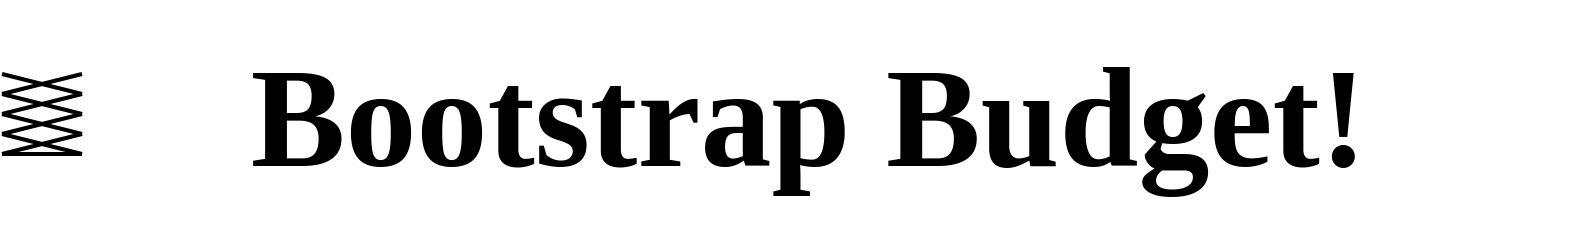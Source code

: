 <mxfile version="13.7.5" type="github">
  <diagram id="gZp7eF5JisObGVU2_pwe" name="Page-1">
    <mxGraphModel dx="985" dy="610" grid="1" gridSize="10" guides="1" tooltips="1" connect="1" arrows="1" fold="1" page="1" pageScale="1" pageWidth="850" pageHeight="1100" math="0" shadow="0">
      <root>
        <mxCell id="0" />
        <mxCell id="1" parent="0" />
        <mxCell id="Cg9prxOcWITBTzDmngM3-1" value="&lt;h1&gt;&lt;font style=&quot;font-size: 71px&quot; face=&quot;Lucida Console&quot;&gt;Bootstrap Budget!&lt;/font&gt;&lt;/h1&gt;" style="text;html=1;strokeColor=none;fillColor=none;align=center;verticalAlign=middle;whiteSpace=wrap;rounded=0;fontStyle=0;" vertex="1" parent="1">
          <mxGeometry x="64" y="22" width="771" height="85" as="geometry" />
        </mxCell>
        <mxCell id="Cg9prxOcWITBTzDmngM3-2" value="" style="endArrow=none;html=1;fontStyle=1;strokeWidth=2;curved=1;" edge="1" parent="1">
          <mxGeometry width="50" height="50" relative="1" as="geometry">
            <mxPoint x="46" y="43" as="sourcePoint" />
            <mxPoint x="86" y="53" as="targetPoint" />
          </mxGeometry>
        </mxCell>
        <mxCell id="Cg9prxOcWITBTzDmngM3-3" value="" style="endArrow=none;html=1;fontStyle=1;strokeWidth=2;curved=1;" edge="1" parent="1">
          <mxGeometry width="50" height="50" relative="1" as="geometry">
            <mxPoint x="46" y="53" as="sourcePoint" />
            <mxPoint x="86" y="43" as="targetPoint" />
          </mxGeometry>
        </mxCell>
        <mxCell id="Cg9prxOcWITBTzDmngM3-4" value="" style="endArrow=none;html=1;fontStyle=1;strokeWidth=2;curved=1;" edge="1" parent="1">
          <mxGeometry width="50" height="50" relative="1" as="geometry">
            <mxPoint x="46" y="63" as="sourcePoint" />
            <mxPoint x="86" y="53" as="targetPoint" />
          </mxGeometry>
        </mxCell>
        <mxCell id="Cg9prxOcWITBTzDmngM3-5" value="" style="endArrow=none;html=1;fontStyle=1;strokeWidth=2;curved=1;" edge="1" parent="1">
          <mxGeometry width="50" height="50" relative="1" as="geometry">
            <mxPoint x="46" y="53" as="sourcePoint" />
            <mxPoint x="86" y="63" as="targetPoint" />
          </mxGeometry>
        </mxCell>
        <mxCell id="Cg9prxOcWITBTzDmngM3-6" value="" style="endArrow=none;html=1;fontStyle=1;strokeWidth=2;curved=1;" edge="1" parent="1">
          <mxGeometry width="50" height="50" relative="1" as="geometry">
            <mxPoint x="46" y="73" as="sourcePoint" />
            <mxPoint x="86" y="63" as="targetPoint" />
          </mxGeometry>
        </mxCell>
        <mxCell id="Cg9prxOcWITBTzDmngM3-7" value="" style="endArrow=none;html=1;fontStyle=1;strokeWidth=2;curved=1;" edge="1" parent="1">
          <mxGeometry width="50" height="50" relative="1" as="geometry">
            <mxPoint x="46" y="63" as="sourcePoint" />
            <mxPoint x="86" y="73" as="targetPoint" />
          </mxGeometry>
        </mxCell>
        <mxCell id="Cg9prxOcWITBTzDmngM3-8" value="" style="endArrow=none;html=1;fontStyle=1;strokeWidth=2;curved=1;" edge="1" parent="1">
          <mxGeometry width="50" height="50" relative="1" as="geometry">
            <mxPoint x="46" y="83" as="sourcePoint" />
            <mxPoint x="86" y="73" as="targetPoint" />
          </mxGeometry>
        </mxCell>
        <mxCell id="Cg9prxOcWITBTzDmngM3-9" value="" style="endArrow=none;html=1;fontStyle=1;strokeWidth=2;curved=1;" edge="1" parent="1">
          <mxGeometry width="50" height="50" relative="1" as="geometry">
            <mxPoint x="46" y="73" as="sourcePoint" />
            <mxPoint x="86" y="83" as="targetPoint" />
          </mxGeometry>
        </mxCell>
        <mxCell id="Cg9prxOcWITBTzDmngM3-10" value="" style="endArrow=none;html=1;fontStyle=1;strokeWidth=2;curved=1;" edge="1" parent="1">
          <mxGeometry width="50" height="50" relative="1" as="geometry">
            <mxPoint x="46" y="83" as="sourcePoint" />
            <mxPoint x="86" y="83" as="targetPoint" />
          </mxGeometry>
        </mxCell>
      </root>
    </mxGraphModel>
  </diagram>
</mxfile>

